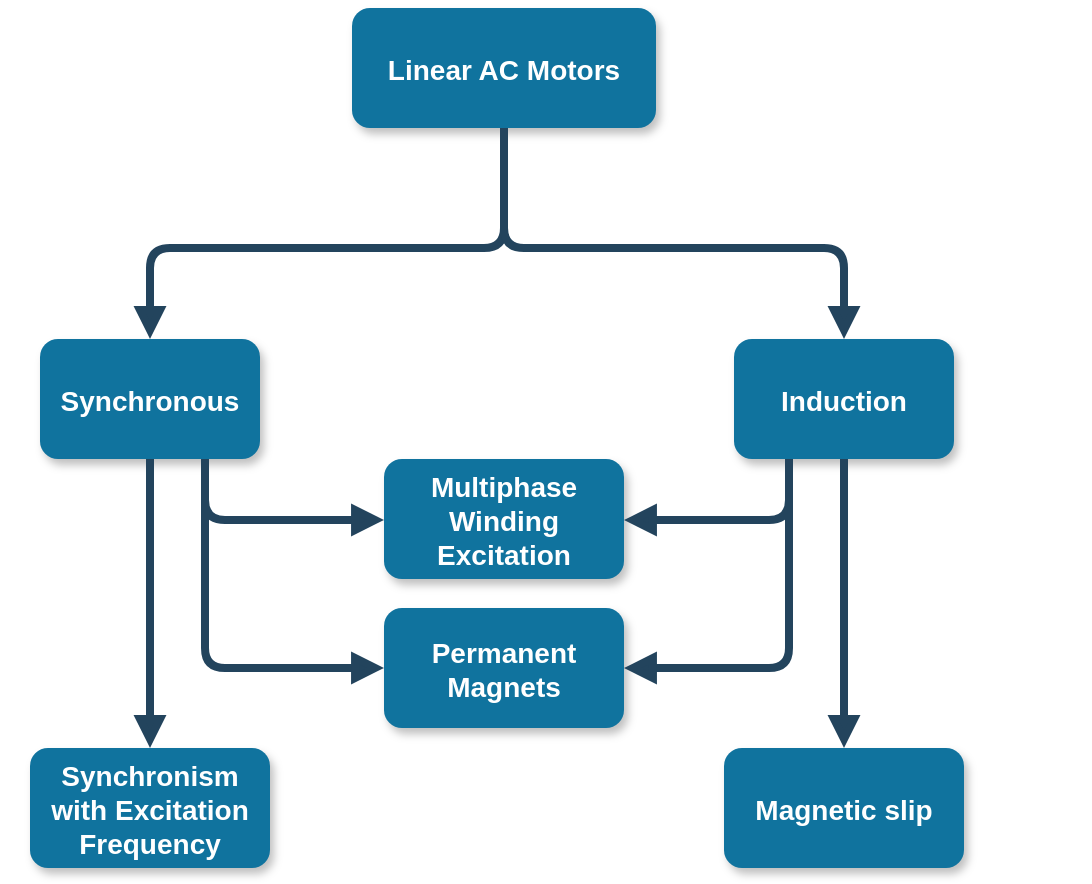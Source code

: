 <mxfile version="18.0.3" type="device"><diagram name="Page-1" id="97916047-d0de-89f5-080d-49f4d83e522f"><mxGraphModel dx="2844" dy="1468" grid="1" gridSize="10" guides="1" tooltips="1" connect="1" arrows="1" fold="1" page="1" pageScale="1.5" pageWidth="1169" pageHeight="827" background="none" math="0" shadow="0"><root><mxCell id="0"/><mxCell id="1" parent="0"/><mxCell id="MlsO1c8NHbzHJ7zo_ck2-34" value="" style="group" vertex="1" connectable="0" parent="1"><mxGeometry width="545" height="430" as="geometry"/></mxCell><mxCell id="2" value="Linear AC Motors" style="rounded=1;fillColor=#10739E;strokeColor=none;shadow=1;gradientColor=none;fontStyle=1;fontColor=#FFFFFF;fontSize=14;" parent="MlsO1c8NHbzHJ7zo_ck2-34" vertex="1"><mxGeometry x="176" width="152" height="60" as="geometry"/></mxCell><mxCell id="4" value="Synchronous" style="rounded=1;fillColor=#10739E;strokeColor=none;shadow=1;gradientColor=none;fontStyle=1;fontColor=#FFFFFF;fontSize=14;" parent="MlsO1c8NHbzHJ7zo_ck2-34" vertex="1"><mxGeometry x="20" y="165.5" width="110" height="60" as="geometry"/></mxCell><mxCell id="8" value="Synchronism&#10;with Excitation&#10;Frequency" style="rounded=1;fillColor=#10739E;strokeColor=none;shadow=1;gradientColor=none;fontStyle=1;fontColor=#FFFFFF;fontSize=14;" parent="MlsO1c8NHbzHJ7zo_ck2-34" vertex="1"><mxGeometry x="15" y="370" width="120" height="60" as="geometry"/></mxCell><mxCell id="13" value="Permanent&#10;Magnets" style="rounded=1;fillColor=#10739E;strokeColor=none;shadow=1;gradientColor=none;fontStyle=1;fontColor=#FFFFFF;fontSize=14;" parent="MlsO1c8NHbzHJ7zo_ck2-34" vertex="1"><mxGeometry x="192" y="300" width="120" height="60" as="geometry"/></mxCell><mxCell id="19" value="Magnetic slip" style="rounded=1;fillColor=#10739E;strokeColor=none;shadow=1;gradientColor=none;fontStyle=1;fontColor=#FFFFFF;fontSize=14;" parent="MlsO1c8NHbzHJ7zo_ck2-34" vertex="1"><mxGeometry x="362" y="370" width="120" height="60" as="geometry"/></mxCell><mxCell id="31" value="" style="edgeStyle=elbowEdgeStyle;elbow=vertical;strokeWidth=4;endArrow=block;endFill=1;fontStyle=1;strokeColor=#23445D;exitX=0.5;exitY=1;exitDx=0;exitDy=0;labelBackgroundColor=default;fontColor=default;entryX=0.5;entryY=0;entryDx=0;entryDy=0;" parent="MlsO1c8NHbzHJ7zo_ck2-34" source="2" target="4" edge="1"><mxGeometry x="-498" y="-244.5" width="100" height="100" as="geometry"><mxPoint x="252" y="-4.5" as="sourcePoint"/><mxPoint x="-398" y="-244.5" as="targetPoint"/><Array as="points"><mxPoint x="110" y="120"/><mxPoint y="30"/></Array></mxGeometry></mxCell><mxCell id="34" value="" style="edgeStyle=elbowEdgeStyle;elbow=vertical;strokeWidth=4;endArrow=block;endFill=1;fontStyle=1;strokeColor=#23445D;exitX=0.5;exitY=1;exitDx=0;exitDy=0;entryX=0.5;entryY=0;entryDx=0;entryDy=0;" parent="MlsO1c8NHbzHJ7zo_ck2-34" source="4" target="8" edge="1"><mxGeometry x="-258" y="-124.5" width="100" height="100" as="geometry"><mxPoint x="492" y="115.5" as="sourcePoint"/><mxPoint x="40" y="440" as="targetPoint"/><Array as="points"><mxPoint x="90" y="280"/><mxPoint x="100" y="280"/><mxPoint x="140" y="280"/></Array></mxGeometry></mxCell><mxCell id="5" value="Induction" style="rounded=1;fillColor=#10739E;strokeColor=none;shadow=1;gradientColor=none;fontStyle=1;fontColor=#FFFFFF;fontSize=14;" parent="MlsO1c8NHbzHJ7zo_ck2-34" vertex="1"><mxGeometry x="367" y="165.5" width="110" height="60" as="geometry"/></mxCell><mxCell id="U_HNk7aZI_GKVhZ9sqsv-55" value="" style="edgeStyle=elbowEdgeStyle;elbow=vertical;strokeWidth=4;endArrow=block;endFill=1;fontStyle=1;strokeColor=#23445D;exitX=0.5;exitY=1;exitDx=0;exitDy=0;entryX=0.5;entryY=0;entryDx=0;entryDy=0;" parent="MlsO1c8NHbzHJ7zo_ck2-34" source="2" target="5" edge="1"><mxGeometry x="-498" y="-244.5" width="100" height="100" as="geometry"><mxPoint x="252" y="-4.5" as="sourcePoint"/><mxPoint x="360" y="140" as="targetPoint"/><Array as="points"><mxPoint x="350" y="120"/></Array></mxGeometry></mxCell><mxCell id="U_HNk7aZI_GKVhZ9sqsv-59" value="" style="edgeStyle=elbowEdgeStyle;elbow=vertical;strokeWidth=4;endArrow=block;endFill=1;fontStyle=1;strokeColor=#23445D;exitX=0.5;exitY=1;exitDx=0;exitDy=0;entryX=0.5;entryY=0;entryDx=0;entryDy=0;" parent="MlsO1c8NHbzHJ7zo_ck2-34" source="5" target="19" edge="1"><mxGeometry x="-153" y="-210" width="100" height="100" as="geometry"><mxPoint x="597.0" y="260" as="sourcePoint"/><mxPoint x="450" y="360" as="targetPoint"/><Array as="points"><mxPoint x="460" y="294.5"/><mxPoint x="480" y="274.5"/><mxPoint x="460" y="294.5"/><mxPoint x="525" y="224.5"/></Array></mxGeometry></mxCell><mxCell id="18" value="Multiphase&#10;Winding&#10;Excitation" style="rounded=1;fillColor=#10739E;strokeColor=none;shadow=1;gradientColor=none;fontStyle=1;fontColor=#FFFFFF;fontSize=14;" parent="MlsO1c8NHbzHJ7zo_ck2-34" vertex="1"><mxGeometry x="192" y="225.5" width="120" height="60" as="geometry"/></mxCell><mxCell id="mn3RgYjVdSD-dwBsnWIJ-61" value="" style="edgeStyle=elbowEdgeStyle;elbow=vertical;strokeWidth=4;endArrow=block;endFill=1;fontStyle=1;strokeColor=#23445D;exitX=0.25;exitY=1;exitDx=0;exitDy=0;entryX=1;entryY=0.5;entryDx=0;entryDy=0;" parent="MlsO1c8NHbzHJ7zo_ck2-34" source="5" target="18" edge="1"><mxGeometry x="-143" y="-200" width="100" height="100" as="geometry"><mxPoint x="432" y="235.5" as="sourcePoint"/><mxPoint x="432" y="350.0" as="targetPoint"/><Array as="points"><mxPoint x="340" y="256"/><mxPoint x="490" y="284.5"/><mxPoint x="470" y="304.5"/><mxPoint x="535" y="234.5"/></Array></mxGeometry></mxCell><mxCell id="mn3RgYjVdSD-dwBsnWIJ-62" value="" style="edgeStyle=elbowEdgeStyle;elbow=vertical;strokeWidth=4;endArrow=block;endFill=1;fontStyle=1;strokeColor=#23445D;exitX=0.25;exitY=1;exitDx=0;exitDy=0;entryX=1;entryY=0.5;entryDx=0;entryDy=0;" parent="MlsO1c8NHbzHJ7zo_ck2-34" source="5" target="13" edge="1"><mxGeometry x="-133" y="-190" width="100" height="100" as="geometry"><mxPoint x="404.5" y="235.5" as="sourcePoint"/><mxPoint x="310.0" y="265.5" as="targetPoint"/><Array as="points"><mxPoint x="350" y="330"/><mxPoint x="500" y="294.5"/><mxPoint x="480" y="314.5"/><mxPoint x="545" y="244.5"/></Array></mxGeometry></mxCell><mxCell id="mn3RgYjVdSD-dwBsnWIJ-63" value="" style="edgeStyle=elbowEdgeStyle;elbow=vertical;strokeWidth=4;endArrow=block;endFill=1;fontStyle=1;strokeColor=#23445D;exitX=0.75;exitY=1;exitDx=0;exitDy=0;entryX=0;entryY=0.5;entryDx=0;entryDy=0;" parent="MlsO1c8NHbzHJ7zo_ck2-34" source="4" target="18" edge="1"><mxGeometry x="-248" y="-114.5" width="100" height="100" as="geometry"><mxPoint x="85" y="235.5" as="sourcePoint"/><mxPoint x="85" y="380.0" as="targetPoint"/><Array as="points"><mxPoint x="150" y="256"/><mxPoint x="110" y="290"/><mxPoint x="150" y="290"/></Array></mxGeometry></mxCell><mxCell id="mn3RgYjVdSD-dwBsnWIJ-64" value="" style="edgeStyle=elbowEdgeStyle;elbow=vertical;strokeWidth=4;endArrow=block;endFill=1;fontStyle=1;strokeColor=#23445D;exitX=0.75;exitY=1;exitDx=0;exitDy=0;entryX=0;entryY=0.5;entryDx=0;entryDy=0;" parent="MlsO1c8NHbzHJ7zo_ck2-34" source="4" target="13" edge="1"><mxGeometry x="-238" y="-104.5" width="100" height="100" as="geometry"><mxPoint x="112.5" y="235.5" as="sourcePoint"/><mxPoint x="190" y="265.5" as="targetPoint"/><Array as="points"><mxPoint x="130" y="330"/><mxPoint x="120" y="300"/><mxPoint x="160" y="300"/></Array></mxGeometry></mxCell></root></mxGraphModel></diagram></mxfile>